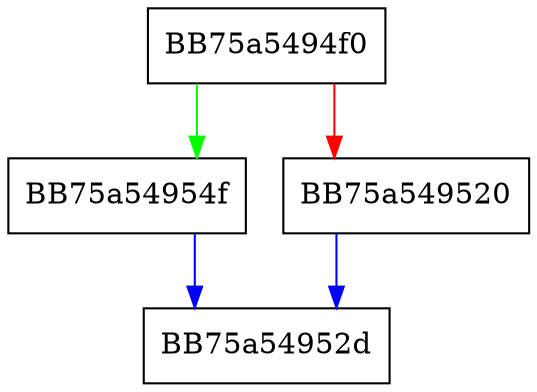 digraph RpfAPI_tolower {
  node [shape="box"];
  graph [splines=ortho];
  BB75a5494f0 -> BB75a54954f [color="green"];
  BB75a5494f0 -> BB75a549520 [color="red"];
  BB75a549520 -> BB75a54952d [color="blue"];
  BB75a54954f -> BB75a54952d [color="blue"];
}